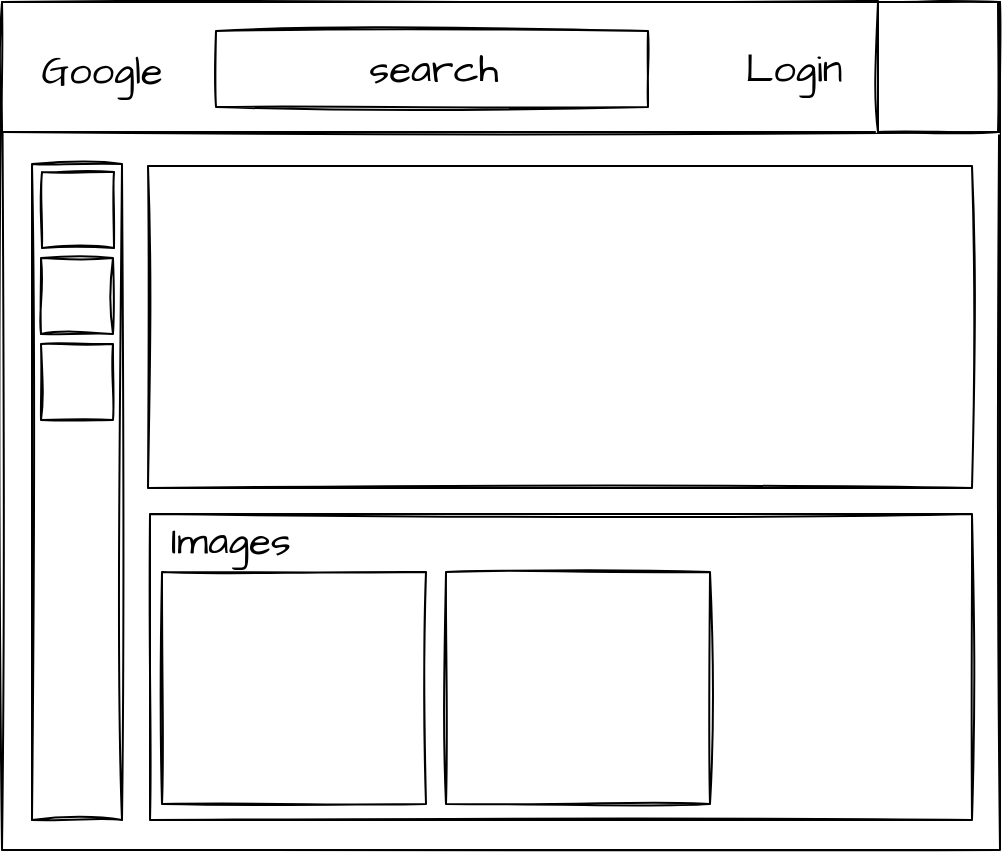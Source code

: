 <mxfile version="15.5.0" type="device"><diagram id="aEzJi3jQkawt4ecCnvSp" name="Page-1"><mxGraphModel dx="827" dy="531" grid="0" gridSize="10" guides="1" tooltips="1" connect="1" arrows="1" fold="1" page="0" pageScale="1" pageWidth="850" pageHeight="1100" math="0" shadow="0"><root><mxCell id="0"/><mxCell id="1" parent="0"/><mxCell id="SsbfWyB9hfPNKmyAypnm-1" value="" style="rounded=0;whiteSpace=wrap;html=1;sketch=1;hachureGap=4;pointerEvents=0;fontFamily=Architects Daughter;fontSource=https%3A%2F%2Ffonts.googleapis.com%2Fcss%3Ffamily%3DArchitects%2BDaughter;fontSize=20;" parent="1" vertex="1"><mxGeometry x="-26" y="110" width="499" height="424" as="geometry"/></mxCell><mxCell id="SsbfWyB9hfPNKmyAypnm-2" value="" style="rounded=0;whiteSpace=wrap;html=1;sketch=1;hachureGap=4;pointerEvents=0;fontFamily=Architects Daughter;fontSource=https%3A%2F%2Ffonts.googleapis.com%2Fcss%3Ffamily%3DArchitects%2BDaughter;fontSize=20;" parent="1" vertex="1"><mxGeometry x="-26" y="110" width="499" height="65" as="geometry"/></mxCell><mxCell id="SsbfWyB9hfPNKmyAypnm-3" value="Google" style="text;strokeColor=none;fillColor=none;html=1;align=center;verticalAlign=middle;whiteSpace=wrap;rounded=0;sketch=1;hachureGap=4;pointerEvents=0;fontFamily=Architects Daughter;fontSource=https%3A%2F%2Ffonts.googleapis.com%2Fcss%3Ffamily%3DArchitects%2BDaughter;fontSize=20;" parent="1" vertex="1"><mxGeometry x="-6" y="128.5" width="60" height="30" as="geometry"/></mxCell><mxCell id="SsbfWyB9hfPNKmyAypnm-5" value="Login" style="text;strokeColor=none;fillColor=none;html=1;align=center;verticalAlign=middle;whiteSpace=wrap;rounded=0;sketch=1;hachureGap=4;pointerEvents=0;fontFamily=Architects Daughter;fontSource=https%3A%2F%2Ffonts.googleapis.com%2Fcss%3Ffamily%3DArchitects%2BDaughter;fontSize=20;" parent="1" vertex="1"><mxGeometry x="340" y="127.5" width="60" height="30" as="geometry"/></mxCell><mxCell id="SsbfWyB9hfPNKmyAypnm-6" value="" style="rounded=0;whiteSpace=wrap;html=1;sketch=1;hachureGap=4;pointerEvents=0;fontFamily=Architects Daughter;fontSource=https%3A%2F%2Ffonts.googleapis.com%2Fcss%3Ffamily%3DArchitects%2BDaughter;fontSize=20;" parent="1" vertex="1"><mxGeometry x="412" y="110" width="60" height="65" as="geometry"/></mxCell><mxCell id="SsbfWyB9hfPNKmyAypnm-7" value="" style="rounded=0;whiteSpace=wrap;html=1;sketch=1;hachureGap=4;pointerEvents=0;fontFamily=Architects Daughter;fontSource=https%3A%2F%2Ffonts.googleapis.com%2Fcss%3Ffamily%3DArchitects%2BDaughter;fontSize=20;" parent="1" vertex="1"><mxGeometry x="-11" y="191" width="45" height="328" as="geometry"/></mxCell><mxCell id="SsbfWyB9hfPNKmyAypnm-8" value="" style="rounded=0;whiteSpace=wrap;html=1;sketch=1;hachureGap=4;pointerEvents=0;fontFamily=Architects Daughter;fontSource=https%3A%2F%2Ffonts.googleapis.com%2Fcss%3Ffamily%3DArchitects%2BDaughter;fontSize=20;" parent="1" vertex="1"><mxGeometry x="47" y="192" width="412" height="161" as="geometry"/></mxCell><mxCell id="SsbfWyB9hfPNKmyAypnm-9" value="" style="rounded=0;whiteSpace=wrap;html=1;sketch=1;hachureGap=4;pointerEvents=0;fontFamily=Architects Daughter;fontSource=https%3A%2F%2Ffonts.googleapis.com%2Fcss%3Ffamily%3DArchitects%2BDaughter;fontSize=20;" parent="1" vertex="1"><mxGeometry x="48" y="366" width="411" height="153" as="geometry"/></mxCell><mxCell id="SsbfWyB9hfPNKmyAypnm-11" value="" style="rounded=0;whiteSpace=wrap;html=1;sketch=1;hachureGap=4;pointerEvents=0;fontFamily=Architects Daughter;fontSource=https%3A%2F%2Ffonts.googleapis.com%2Fcss%3Ffamily%3DArchitects%2BDaughter;fontSize=20;" parent="1" vertex="1"><mxGeometry x="81" y="124.5" width="216" height="38" as="geometry"/></mxCell><mxCell id="SsbfWyB9hfPNKmyAypnm-12" value="search" style="text;strokeColor=none;fillColor=none;html=1;align=center;verticalAlign=middle;whiteSpace=wrap;rounded=0;sketch=1;hachureGap=4;pointerEvents=0;fontFamily=Architects Daughter;fontSource=https%3A%2F%2Ffonts.googleapis.com%2Fcss%3Ffamily%3DArchitects%2BDaughter;fontSize=20;" parent="1" vertex="1"><mxGeometry x="87" y="128" width="206" height="30" as="geometry"/></mxCell><mxCell id="SsbfWyB9hfPNKmyAypnm-16" value="" style="rounded=0;whiteSpace=wrap;html=1;sketch=1;hachureGap=4;pointerEvents=0;fontFamily=Architects Daughter;fontSource=https%3A%2F%2Ffonts.googleapis.com%2Fcss%3Ffamily%3DArchitects%2BDaughter;fontSize=20;" parent="1" vertex="1"><mxGeometry x="-6" y="195" width="36" height="38" as="geometry"/></mxCell><mxCell id="SsbfWyB9hfPNKmyAypnm-17" value="" style="rounded=0;whiteSpace=wrap;html=1;sketch=1;hachureGap=4;pointerEvents=0;fontFamily=Architects Daughter;fontSource=https%3A%2F%2Ffonts.googleapis.com%2Fcss%3Ffamily%3DArchitects%2BDaughter;fontSize=20;" parent="1" vertex="1"><mxGeometry x="-6.5" y="238" width="36" height="38" as="geometry"/></mxCell><mxCell id="SsbfWyB9hfPNKmyAypnm-18" value="" style="rounded=0;whiteSpace=wrap;html=1;sketch=1;hachureGap=4;pointerEvents=0;fontFamily=Architects Daughter;fontSource=https%3A%2F%2Ffonts.googleapis.com%2Fcss%3Ffamily%3DArchitects%2BDaughter;fontSize=20;" parent="1" vertex="1"><mxGeometry x="-6.5" y="281" width="36" height="38" as="geometry"/></mxCell><mxCell id="SsbfWyB9hfPNKmyAypnm-19" value="" style="rounded=0;whiteSpace=wrap;html=1;sketch=1;hachureGap=4;pointerEvents=0;fontFamily=Architects Daughter;fontSource=https%3A%2F%2Ffonts.googleapis.com%2Fcss%3Ffamily%3DArchitects%2BDaughter;fontSize=20;" parent="1" vertex="1"><mxGeometry x="54" y="395" width="132" height="116" as="geometry"/></mxCell><mxCell id="SsbfWyB9hfPNKmyAypnm-20" value="" style="rounded=0;whiteSpace=wrap;html=1;sketch=1;hachureGap=4;pointerEvents=0;fontFamily=Architects Daughter;fontSource=https%3A%2F%2Ffonts.googleapis.com%2Fcss%3Ffamily%3DArchitects%2BDaughter;fontSize=20;" parent="1" vertex="1"><mxGeometry x="196" y="395" width="132" height="116" as="geometry"/></mxCell><mxCell id="SsbfWyB9hfPNKmyAypnm-22" value="Images" style="text;strokeColor=none;fillColor=none;html=1;align=center;verticalAlign=middle;whiteSpace=wrap;rounded=0;sketch=1;hachureGap=4;pointerEvents=0;fontFamily=Architects Daughter;fontSource=https%3A%2F%2Ffonts.googleapis.com%2Fcss%3Ffamily%3DArchitects%2BDaughter;fontSize=20;" parent="1" vertex="1"><mxGeometry x="53" y="366" width="71" height="26" as="geometry"/></mxCell></root></mxGraphModel></diagram></mxfile>